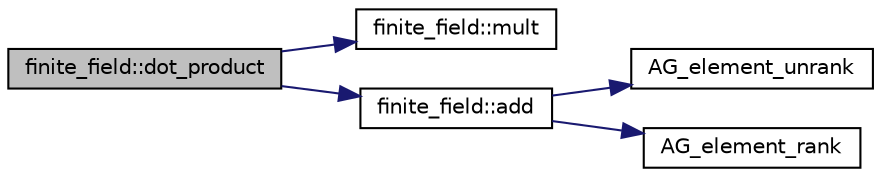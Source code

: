 digraph "finite_field::dot_product"
{
  edge [fontname="Helvetica",fontsize="10",labelfontname="Helvetica",labelfontsize="10"];
  node [fontname="Helvetica",fontsize="10",shape=record];
  rankdir="LR";
  Node2597 [label="finite_field::dot_product",height=0.2,width=0.4,color="black", fillcolor="grey75", style="filled", fontcolor="black"];
  Node2597 -> Node2598 [color="midnightblue",fontsize="10",style="solid",fontname="Helvetica"];
  Node2598 [label="finite_field::mult",height=0.2,width=0.4,color="black", fillcolor="white", style="filled",URL="$df/d5a/classfinite__field.html#a24fb5917aa6d4d656fd855b7f44a13b0"];
  Node2597 -> Node2599 [color="midnightblue",fontsize="10",style="solid",fontname="Helvetica"];
  Node2599 [label="finite_field::add",height=0.2,width=0.4,color="black", fillcolor="white", style="filled",URL="$df/d5a/classfinite__field.html#a8f12328a27500f3c7be0c849ebbc9d14"];
  Node2599 -> Node2600 [color="midnightblue",fontsize="10",style="solid",fontname="Helvetica"];
  Node2600 [label="AG_element_unrank",height=0.2,width=0.4,color="black", fillcolor="white", style="filled",URL="$d4/d67/geometry_8h.html#a4a33b86c87b2879b97cfa1327abe2885"];
  Node2599 -> Node2601 [color="midnightblue",fontsize="10",style="solid",fontname="Helvetica"];
  Node2601 [label="AG_element_rank",height=0.2,width=0.4,color="black", fillcolor="white", style="filled",URL="$d4/d67/geometry_8h.html#ab2ac908d07dd8038fd996e26bdc75c17"];
}
